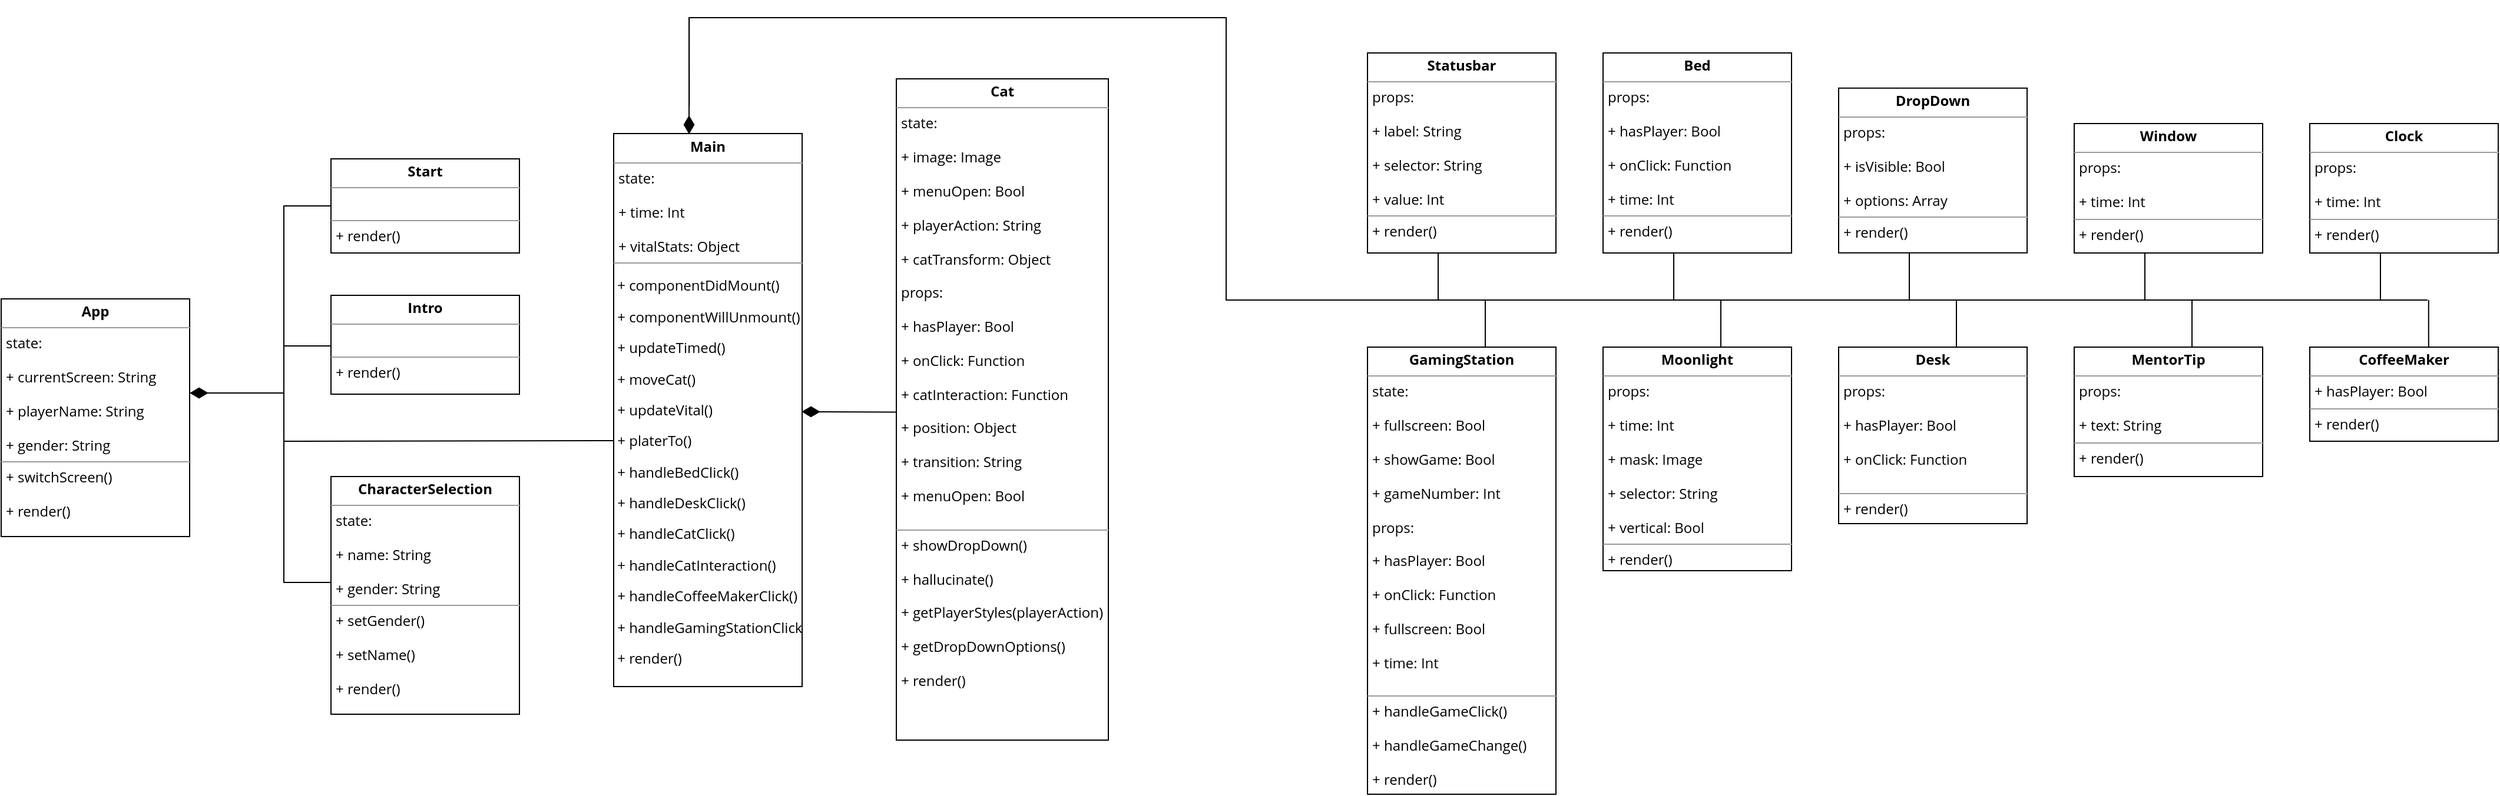 <mxfile version="10.8.4" type="device"><diagram id="bHCf6qRPcgZcxIVKN6c0" name="Page-1"><mxGraphModel dx="1884" dy="1068" grid="1" gridSize="10" guides="1" tooltips="1" connect="1" arrows="1" fold="1" page="1" pageScale="1" pageWidth="1169" pageHeight="827" math="0" shadow="0"><root><mxCell id="0"/><mxCell id="1" parent="0"/><mxCell id="n1wKkp5W9EY0zzlDqEjh-3" value="" style="edgeStyle=orthogonalEdgeStyle;rounded=0;orthogonalLoop=1;jettySize=auto;html=1;endArrow=none;endFill=0;" parent="1" target="YOmTZiaRgSVcXXH3Q7Ra-5" edge="1"><mxGeometry relative="1" as="geometry"><mxPoint x="320" y="410" as="sourcePoint"/><Array as="points"><mxPoint x="320" y="410"/><mxPoint x="320" y="573"/></Array></mxGeometry></mxCell><mxCell id="n1wKkp5W9EY0zzlDqEjh-5" style="edgeStyle=orthogonalEdgeStyle;rounded=0;orthogonalLoop=1;jettySize=auto;html=1;endArrow=none;endFill=0;" parent="1" target="YOmTZiaRgSVcXXH3Q7Ra-7" edge="1"><mxGeometry relative="1" as="geometry"><mxPoint x="320" y="400" as="sourcePoint"/><Array as="points"><mxPoint x="320" y="560"/></Array></mxGeometry></mxCell><mxCell id="n1wKkp5W9EY0zzlDqEjh-38" style="edgeStyle=orthogonalEdgeStyle;rounded=0;orthogonalLoop=1;jettySize=auto;html=1;entryX=0;entryY=0.5;entryDx=0;entryDy=0;endArrow=none;endFill=0;" parent="1" edge="1"><mxGeometry relative="1" as="geometry"><mxPoint x="320" y="414" as="sourcePoint"/><Array as="points"><mxPoint x="320" y="414"/><mxPoint x="320" y="477"/></Array><mxPoint x="360" y="359" as="targetPoint"/></mxGeometry></mxCell><mxCell id="YOmTZiaRgSVcXXH3Q7Ra-1" value="&lt;p style=&quot;margin: 0px ; margin-top: 4px ; text-align: center&quot;&gt;&lt;b&gt;App&lt;/b&gt;&lt;/p&gt;&lt;hr size=&quot;1&quot;&gt;&lt;p style=&quot;margin: 0px ; margin-left: 4px&quot;&gt;state:&lt;/p&gt;&lt;p style=&quot;margin: 0px ; margin-left: 4px&quot;&gt;&lt;br&gt;&lt;/p&gt;&lt;p style=&quot;margin: 0px ; margin-left: 4px&quot;&gt;+ currentScreen: String&lt;/p&gt;&lt;p style=&quot;margin: 0px ; margin-left: 4px&quot;&gt;&lt;span&gt;&lt;br&gt;&lt;/span&gt;&lt;/p&gt;&lt;p style=&quot;margin: 0px ; margin-left: 4px&quot;&gt;&lt;span&gt;+ playerName: String&lt;/span&gt;&lt;/p&gt;&lt;p style=&quot;margin: 0px ; margin-left: 4px&quot;&gt;&lt;span&gt;&lt;br&gt;&lt;/span&gt;&lt;/p&gt;&lt;p style=&quot;margin: 0px ; margin-left: 4px&quot;&gt;&lt;span&gt;+ gender: String&lt;/span&gt;&lt;/p&gt;&lt;hr size=&quot;1&quot;&gt;&lt;p style=&quot;margin: 0px ; margin-left: 4px&quot;&gt;+ switchScreen()&lt;/p&gt;&lt;p style=&quot;margin: 0px ; margin-left: 4px&quot;&gt;&lt;span&gt;&lt;br&gt;&lt;/span&gt;&lt;/p&gt;&lt;p style=&quot;margin: 0px ; margin-left: 4px&quot;&gt;&lt;span&gt;+ render()&lt;/span&gt;&lt;/p&gt;" style="verticalAlign=top;align=left;overflow=fill;fontSize=12;fontFamily=open sans;html=1;" parent="1" vertex="1"><mxGeometry x="80" y="319" width="160" height="202" as="geometry"/></mxCell><mxCell id="YOmTZiaRgSVcXXH3Q7Ra-5" value="&lt;p style=&quot;margin: 0px ; margin-top: 4px ; text-align: center&quot;&gt;&lt;b&gt;Start&lt;/b&gt;&lt;/p&gt;&lt;hr size=&quot;1&quot;&gt;&lt;p style=&quot;margin: 0px ; margin-left: 4px&quot;&gt;&lt;br&gt;&lt;/p&gt;&lt;hr size=&quot;1&quot;&gt;&lt;p style=&quot;margin: 0px ; margin-left: 4px&quot;&gt;+ render()&lt;/p&gt;" style="verticalAlign=top;align=left;overflow=fill;fontSize=12;fontFamily=open sans;html=1;" parent="1" vertex="1"><mxGeometry x="360" y="200" width="160" height="80" as="geometry"/></mxCell><mxCell id="YOmTZiaRgSVcXXH3Q7Ra-6" value="&lt;p style=&quot;margin: 0px ; margin-top: 4px ; text-align: center&quot;&gt;&lt;b&gt;Intro&lt;/b&gt;&lt;/p&gt;&lt;hr size=&quot;1&quot;&gt;&lt;p style=&quot;margin: 0px ; margin-left: 4px&quot;&gt;&lt;br&gt;&lt;/p&gt;&lt;hr size=&quot;1&quot;&gt;&lt;p style=&quot;margin: 0px ; margin-left: 4px&quot;&gt;&lt;span&gt;+ render()&lt;/span&gt;&lt;br&gt;&lt;/p&gt;" style="verticalAlign=top;align=left;overflow=fill;fontSize=12;fontFamily=open sans;html=1;" parent="1" vertex="1"><mxGeometry x="360" y="316" width="160" height="84" as="geometry"/></mxCell><mxCell id="YOmTZiaRgSVcXXH3Q7Ra-7" value="&lt;p style=&quot;margin: 0px ; margin-top: 4px ; text-align: center&quot;&gt;&lt;b&gt;CharacterSelection&lt;/b&gt;&lt;/p&gt;&lt;hr size=&quot;1&quot;&gt;&lt;p style=&quot;margin: 0px ; margin-left: 4px&quot;&gt;state:&lt;/p&gt;&lt;p style=&quot;margin: 0px ; margin-left: 4px&quot;&gt;&lt;br&gt;&lt;/p&gt;&lt;p style=&quot;margin: 0px ; margin-left: 4px&quot;&gt;&lt;span&gt;+ name: String&lt;/span&gt;&lt;br&gt;&lt;/p&gt;&lt;p style=&quot;margin: 0px ; margin-left: 4px&quot;&gt;&lt;span&gt;&lt;br&gt;&lt;/span&gt;&lt;/p&gt;&lt;p style=&quot;margin: 0px ; margin-left: 4px&quot;&gt;&lt;span&gt;+ gender: String&lt;/span&gt;&lt;/p&gt;&lt;hr size=&quot;1&quot;&gt;&lt;p style=&quot;margin: 0px ; margin-left: 4px&quot;&gt;+ setGender()&lt;/p&gt;&lt;p style=&quot;margin: 0px ; margin-left: 4px&quot;&gt;&lt;br&gt;&lt;/p&gt;&lt;p style=&quot;margin: 0px ; margin-left: 4px&quot;&gt;+ setName()&lt;/p&gt;&lt;p style=&quot;margin: 0px ; margin-left: 4px&quot;&gt;&lt;span&gt;&lt;br&gt;&lt;/span&gt;&lt;/p&gt;&lt;p style=&quot;margin: 0px ; margin-left: 4px&quot;&gt;&lt;span&gt;+ render()&lt;/span&gt;&lt;/p&gt;" style="verticalAlign=top;align=left;overflow=fill;fontSize=12;fontFamily=open sans;html=1;" parent="1" vertex="1"><mxGeometry x="360" y="470" width="160" height="202" as="geometry"/></mxCell><mxCell id="YOmTZiaRgSVcXXH3Q7Ra-12" value="&lt;p style=&quot;margin: 0px ; margin-top: 4px ; text-align: center&quot;&gt;&lt;b&gt;Statusbar&lt;/b&gt;&lt;/p&gt;&lt;hr size=&quot;1&quot;&gt;&lt;p style=&quot;margin: 0px ; margin-left: 4px&quot;&gt;&lt;span&gt;props:&lt;/span&gt;&lt;/p&gt;&lt;p style=&quot;margin: 0px ; margin-left: 4px&quot;&gt;&lt;span&gt;&lt;br&gt;&lt;/span&gt;&lt;/p&gt;&lt;p style=&quot;margin: 0px ; margin-left: 4px&quot;&gt;&lt;span&gt;+ label: String&lt;/span&gt;&lt;/p&gt;&lt;p style=&quot;margin: 0px ; margin-left: 4px&quot;&gt;&lt;span&gt;&lt;br&gt;&lt;/span&gt;&lt;/p&gt;&lt;p style=&quot;margin: 0px ; margin-left: 4px&quot;&gt;&lt;span&gt;+ selector: String&lt;/span&gt;&lt;/p&gt;&lt;p style=&quot;margin: 0px ; margin-left: 4px&quot;&gt;&lt;span&gt;&lt;br&gt;&lt;/span&gt;&lt;/p&gt;&lt;p style=&quot;margin: 0px ; margin-left: 4px&quot;&gt;&lt;span&gt;+ value: Int&lt;/span&gt;&lt;/p&gt;&lt;hr size=&quot;1&quot;&gt;&lt;p style=&quot;margin: 0px ; margin-left: 4px&quot;&gt;&lt;span&gt;+ render()&lt;/span&gt;&lt;br&gt;&lt;/p&gt;" style="verticalAlign=top;align=left;overflow=fill;fontSize=12;fontFamily=open sans;html=1;" parent="1" vertex="1"><mxGeometry x="1240" y="110" width="160" height="170" as="geometry"/></mxCell><mxCell id="YOmTZiaRgSVcXXH3Q7Ra-14" value="&lt;p style=&quot;margin: 0px ; margin-top: 4px ; text-align: center&quot;&gt;&lt;b&gt;MentorTip&lt;/b&gt;&lt;/p&gt;&lt;hr size=&quot;1&quot;&gt;&lt;p style=&quot;margin: 0px ; margin-left: 4px&quot;&gt;&lt;span&gt;props:&lt;/span&gt;&lt;/p&gt;&lt;p style=&quot;margin: 0px ; margin-left: 4px&quot;&gt;&lt;span&gt;&lt;br&gt;&lt;/span&gt;&lt;/p&gt;&lt;p style=&quot;margin: 0px ; margin-left: 4px&quot;&gt;&lt;span&gt;+ text: String&lt;/span&gt;&lt;/p&gt;&lt;hr size=&quot;1&quot;&gt;&lt;p style=&quot;margin: 0px ; margin-left: 4px&quot;&gt;&lt;span&gt;+ render()&lt;/span&gt;&lt;br&gt;&lt;/p&gt;" style="verticalAlign=top;align=left;overflow=fill;fontSize=12;fontFamily=open sans;html=1;" parent="1" vertex="1"><mxGeometry x="1840" y="360" width="160" height="110" as="geometry"/></mxCell><mxCell id="YOmTZiaRgSVcXXH3Q7Ra-15" value="&lt;p style=&quot;margin: 0px ; margin-top: 4px ; text-align: center&quot;&gt;&lt;b&gt;GamingStation&lt;/b&gt;&lt;/p&gt;&lt;hr size=&quot;1&quot;&gt;&lt;p style=&quot;margin: 0px ; margin-left: 4px&quot;&gt;&lt;span&gt;state:&lt;/span&gt;&lt;/p&gt;&lt;p style=&quot;margin: 0px ; margin-left: 4px&quot;&gt;&lt;span&gt;&lt;br&gt;&lt;/span&gt;&lt;/p&gt;&lt;p style=&quot;margin: 0px ; margin-left: 4px&quot;&gt;&lt;span&gt;+ fullscreen: Bool&lt;/span&gt;&lt;/p&gt;&lt;p style=&quot;margin: 0px ; margin-left: 4px&quot;&gt;&lt;br&gt;&lt;/p&gt;&lt;p style=&quot;margin: 0px ; margin-left: 4px&quot;&gt;+ showGame: Bool&lt;/p&gt;&lt;p style=&quot;margin: 0px ; margin-left: 4px&quot;&gt;&lt;br&gt;&lt;/p&gt;&lt;p style=&quot;margin: 0px ; margin-left: 4px&quot;&gt;+ gameNumber: Int&lt;/p&gt;&lt;p style=&quot;margin: 0px ; margin-left: 4px&quot;&gt;&lt;br&gt;&lt;/p&gt;&lt;p style=&quot;margin: 0px ; margin-left: 4px&quot;&gt;props:&lt;/p&gt;&lt;p style=&quot;margin: 0px ; margin-left: 4px&quot;&gt;&lt;br&gt;&lt;/p&gt;&lt;p style=&quot;margin: 0px ; margin-left: 4px&quot;&gt;+ hasPlayer: Bool&lt;/p&gt;&lt;p style=&quot;margin: 0px ; margin-left: 4px&quot;&gt;&lt;br&gt;&lt;/p&gt;&lt;p style=&quot;margin: 0px ; margin-left: 4px&quot;&gt;+ onClick: Function&lt;/p&gt;&lt;p style=&quot;margin: 0px ; margin-left: 4px&quot;&gt;&lt;br&gt;&lt;/p&gt;&lt;p style=&quot;margin: 0px ; margin-left: 4px&quot;&gt;+ fullscreen: Bool&lt;/p&gt;&lt;p style=&quot;margin: 0px ; margin-left: 4px&quot;&gt;&lt;br&gt;&lt;/p&gt;&lt;p style=&quot;margin: 0px ; margin-left: 4px&quot;&gt;+ time: Int&lt;/p&gt;&lt;p style=&quot;margin: 0px ; margin-left: 4px&quot;&gt;&lt;br&gt;&lt;/p&gt;&lt;hr size=&quot;1&quot;&gt;&lt;p style=&quot;margin: 0px ; margin-left: 4px&quot;&gt;&lt;span&gt;+ handleGameClick()&lt;/span&gt;&lt;/p&gt;&lt;p style=&quot;margin: 0px ; margin-left: 4px&quot;&gt;&lt;span&gt;&lt;br&gt;&lt;/span&gt;&lt;/p&gt;&lt;p style=&quot;margin: 0px ; margin-left: 4px&quot;&gt;&lt;span&gt;+ handleGameChange()&lt;/span&gt;&lt;/p&gt;&lt;p style=&quot;margin: 0px ; margin-left: 4px&quot;&gt;&lt;span&gt;&lt;br&gt;&lt;/span&gt;&lt;/p&gt;&lt;p style=&quot;margin: 0px ; margin-left: 4px&quot;&gt;&lt;span&gt;+ r&lt;/span&gt;&lt;span&gt;ender()&lt;/span&gt;&lt;/p&gt;" style="verticalAlign=top;align=left;overflow=fill;fontSize=12;fontFamily=open sans;html=1;" parent="1" vertex="1"><mxGeometry x="1240" y="360" width="160" height="380" as="geometry"/></mxCell><mxCell id="YOmTZiaRgSVcXXH3Q7Ra-16" value="&lt;p style=&quot;margin: 0px ; margin-top: 4px ; text-align: center&quot;&gt;&lt;b&gt;Cat&lt;/b&gt;&lt;/p&gt;&lt;hr size=&quot;1&quot;&gt;&lt;p style=&quot;margin: 0px ; margin-left: 4px&quot;&gt;&lt;span&gt;state:&lt;/span&gt;&lt;/p&gt;&lt;p style=&quot;margin: 0px ; margin-left: 4px&quot;&gt;&lt;span&gt;&lt;br&gt;&lt;/span&gt;&lt;/p&gt;&lt;p style=&quot;margin: 0px ; margin-left: 4px&quot;&gt;&lt;span&gt;+ image: Image&lt;/span&gt;&lt;br&gt;&lt;/p&gt;&lt;p style=&quot;margin: 0px ; margin-left: 4px&quot;&gt;&lt;span&gt;&lt;br&gt;&lt;/span&gt;&lt;/p&gt;&lt;p style=&quot;margin: 0px ; margin-left: 4px&quot;&gt;&lt;span&gt;+ menuOpen: Bool&lt;/span&gt;&lt;/p&gt;&lt;p style=&quot;margin: 0px ; margin-left: 4px&quot;&gt;&lt;span&gt;&lt;br&gt;&lt;/span&gt;&lt;/p&gt;&lt;p style=&quot;margin: 0px ; margin-left: 4px&quot;&gt;+ playerAction: String&lt;/p&gt;&lt;p style=&quot;margin: 0px ; margin-left: 4px&quot;&gt;&lt;br&gt;&lt;/p&gt;&lt;p style=&quot;margin: 0px ; margin-left: 4px&quot;&gt;+ catTransform: Object&lt;/p&gt;&lt;p style=&quot;margin: 0px ; margin-left: 4px&quot;&gt;&lt;br&gt;&lt;/p&gt;&lt;p style=&quot;margin: 0px ; margin-left: 4px&quot;&gt;props:&lt;/p&gt;&lt;p style=&quot;margin: 0px ; margin-left: 4px&quot;&gt;&lt;br&gt;&lt;/p&gt;&lt;p style=&quot;margin: 0px ; margin-left: 4px&quot;&gt;+ hasPlayer: Bool&lt;/p&gt;&lt;p style=&quot;margin: 0px ; margin-left: 4px&quot;&gt;&amp;nbsp;&lt;/p&gt;&lt;p style=&quot;margin: 0px ; margin-left: 4px&quot;&gt;+ onClick: Function&lt;/p&gt;&lt;p style=&quot;margin: 0px ; margin-left: 4px&quot;&gt;&lt;br&gt;&lt;/p&gt;&lt;p style=&quot;margin: 0px ; margin-left: 4px&quot;&gt;+ catInteraction: Function&lt;/p&gt;&lt;p style=&quot;margin: 0px ; margin-left: 4px&quot;&gt;&lt;br&gt;&lt;/p&gt;&lt;p style=&quot;margin: 0px ; margin-left: 4px&quot;&gt;+ position: Object&lt;/p&gt;&lt;p style=&quot;margin: 0px ; margin-left: 4px&quot;&gt;&lt;br&gt;&lt;/p&gt;&lt;p style=&quot;margin: 0px ; margin-left: 4px&quot;&gt;+ transition: String&lt;/p&gt;&lt;p style=&quot;margin: 0px ; margin-left: 4px&quot;&gt;&lt;br&gt;&lt;/p&gt;&lt;p style=&quot;margin: 0px ; margin-left: 4px&quot;&gt;+ menuOpen: Bool&lt;/p&gt;&lt;p style=&quot;margin: 0px ; margin-left: 4px&quot;&gt;&lt;br&gt;&lt;/p&gt;&lt;hr size=&quot;1&quot;&gt;&lt;p style=&quot;margin: 0px ; margin-left: 4px&quot;&gt;&lt;span&gt;+ showDropDown()&lt;/span&gt;&lt;/p&gt;&lt;p style=&quot;margin: 0px ; margin-left: 4px&quot;&gt;&lt;span&gt;&lt;br&gt;&lt;/span&gt;&lt;/p&gt;&lt;p style=&quot;margin: 0px ; margin-left: 4px&quot;&gt;&lt;span&gt;+ hallucinate()&lt;/span&gt;&lt;/p&gt;&lt;p style=&quot;margin: 0px ; margin-left: 4px&quot;&gt;&lt;span&gt;&lt;br&gt;&lt;/span&gt;&lt;/p&gt;&lt;p style=&quot;margin: 0px ; margin-left: 4px&quot;&gt;&lt;span&gt;+ getPlayerStyles(playerAction)&lt;/span&gt;&lt;/p&gt;&lt;p style=&quot;margin: 0px ; margin-left: 4px&quot;&gt;&lt;span&gt;&lt;br&gt;&lt;/span&gt;&lt;/p&gt;&lt;p style=&quot;margin: 0px ; margin-left: 4px&quot;&gt;&lt;span&gt;+ getDropDownOptions()&lt;/span&gt;&lt;/p&gt;&lt;p style=&quot;margin: 0px ; margin-left: 4px&quot;&gt;&lt;span&gt;&lt;br&gt;&lt;/span&gt;&lt;/p&gt;&lt;p style=&quot;margin: 0px ; margin-left: 4px&quot;&gt;&lt;span&gt;+ render()&lt;/span&gt;&lt;/p&gt;&lt;p style=&quot;margin: 0px ; margin-left: 4px&quot;&gt;&lt;span&gt;&lt;br&gt;&lt;/span&gt;&lt;/p&gt;" style="verticalAlign=top;align=left;overflow=fill;fontSize=12;fontFamily=open sans;html=1;" parent="1" vertex="1"><mxGeometry x="840" y="132" width="180" height="562" as="geometry"/></mxCell><mxCell id="YOmTZiaRgSVcXXH3Q7Ra-17" value="&lt;p style=&quot;margin: 0px ; margin-top: 4px ; text-align: center&quot;&gt;&lt;b&gt;Bed&lt;/b&gt;&lt;/p&gt;&lt;hr size=&quot;1&quot;&gt;&lt;p style=&quot;margin: 0px ; margin-left: 4px&quot;&gt;&lt;span&gt;props:&lt;/span&gt;&lt;/p&gt;&lt;p style=&quot;margin: 0px ; margin-left: 4px&quot;&gt;&lt;span&gt;&lt;br&gt;&lt;/span&gt;&lt;/p&gt;&lt;p style=&quot;margin: 0px ; margin-left: 4px&quot;&gt;&lt;span&gt;+ hasPlayer: Bool&lt;/span&gt;&lt;/p&gt;&lt;p style=&quot;margin: 0px ; margin-left: 4px&quot;&gt;&lt;span&gt;&lt;br&gt;&lt;/span&gt;&lt;/p&gt;&lt;p style=&quot;margin: 0px ; margin-left: 4px&quot;&gt;&lt;span&gt;+ onClick: Function&lt;/span&gt;&lt;/p&gt;&lt;p style=&quot;margin: 0px ; margin-left: 4px&quot;&gt;&lt;span&gt;&lt;br&gt;&lt;/span&gt;&lt;/p&gt;&lt;p style=&quot;margin: 0px ; margin-left: 4px&quot;&gt;&lt;span&gt;+ time: Int&lt;/span&gt;&lt;/p&gt;&lt;hr size=&quot;1&quot;&gt;&lt;p style=&quot;margin: 0px ; margin-left: 4px&quot;&gt;&lt;span&gt;+ render()&lt;/span&gt;&lt;br&gt;&lt;/p&gt;" style="verticalAlign=top;align=left;overflow=fill;fontSize=12;fontFamily=open sans;html=1;" parent="1" vertex="1"><mxGeometry x="1440" y="110" width="160" height="170" as="geometry"/></mxCell><mxCell id="YOmTZiaRgSVcXXH3Q7Ra-18" value="&lt;p style=&quot;margin: 0px ; margin-top: 4px ; text-align: center&quot;&gt;&lt;b&gt;Clock&lt;/b&gt;&lt;/p&gt;&lt;hr size=&quot;1&quot;&gt;&lt;p style=&quot;margin: 0px ; margin-left: 4px&quot;&gt;&lt;span&gt;props:&lt;/span&gt;&lt;/p&gt;&lt;p style=&quot;margin: 0px ; margin-left: 4px&quot;&gt;&lt;span&gt;&lt;br&gt;&lt;/span&gt;&lt;/p&gt;&lt;p style=&quot;margin: 0px ; margin-left: 4px&quot;&gt;+ time: Int&lt;/p&gt;&lt;hr size=&quot;1&quot;&gt;&lt;p style=&quot;margin: 0px ; margin-left: 4px&quot;&gt;&lt;span&gt;+ render()&lt;/span&gt;&lt;br&gt;&lt;/p&gt;" style="verticalAlign=top;align=left;overflow=fill;fontSize=12;fontFamily=open sans;html=1;" parent="1" vertex="1"><mxGeometry x="2040" y="170" width="160" height="110" as="geometry"/></mxCell><mxCell id="n1wKkp5W9EY0zzlDqEjh-35" style="edgeStyle=orthogonalEdgeStyle;rounded=0;orthogonalLoop=1;jettySize=auto;html=1;entryX=0.5;entryY=1;entryDx=0;entryDy=0;endArrow=none;endFill=0;" parent="1" source="YOmTZiaRgSVcXXH3Q7Ra-19" target="YOmTZiaRgSVcXXH3Q7Ra-12" edge="1"><mxGeometry relative="1" as="geometry"><Array as="points"><mxPoint x="664" y="80"/><mxPoint x="1120" y="80"/><mxPoint x="1120" y="320"/><mxPoint x="1300" y="320"/><mxPoint x="1300" y="280"/></Array></mxGeometry></mxCell><mxCell id="YOmTZiaRgSVcXXH3Q7Ra-19" value="&lt;p style=&quot;margin: 0px ; margin-top: 4px ; text-align: center&quot;&gt;&lt;b&gt;Main&lt;/b&gt;&lt;br&gt;&lt;/p&gt;&lt;hr size=&quot;1&quot;&gt;&lt;p style=&quot;margin: 0px ; margin-left: 4px&quot;&gt;&lt;span&gt;state:&lt;/span&gt;&lt;/p&gt;&lt;p style=&quot;margin: 0px ; margin-left: 4px&quot;&gt;&lt;span&gt;&lt;br&gt;&lt;/span&gt;&lt;/p&gt;&lt;p style=&quot;margin: 0px ; margin-left: 4px&quot;&gt;&lt;span&gt;+ time: Int&lt;/span&gt;&lt;/p&gt;&lt;p style=&quot;margin: 0px ; margin-left: 4px&quot;&gt;&lt;br&gt;&lt;/p&gt;&lt;p style=&quot;margin: 0px ; margin-left: 4px&quot;&gt;+ vitalStats: Object&lt;/p&gt;&lt;hr size=&quot;1&quot;&gt;&lt;p&gt;&amp;nbsp;+ componentDidMount()&lt;/p&gt;&lt;p&gt;&amp;nbsp;+&amp;nbsp;componentWillUnmount()&lt;/p&gt;&lt;p&gt;&amp;nbsp;+ updateTimed()&lt;br&gt;&lt;/p&gt;&lt;p&gt;&amp;nbsp;+ moveCat()&lt;/p&gt;&lt;p&gt;&amp;nbsp;+ updateVital()&lt;br&gt;&lt;/p&gt;&lt;p&gt;&amp;nbsp;+ platerTo()&lt;br&gt;&lt;/p&gt;&lt;p&gt;&amp;nbsp;+ handleBedClick()&lt;/p&gt;&lt;p&gt;&amp;nbsp;+ handleDeskClick()&lt;br&gt;&lt;/p&gt;&lt;p&gt;&amp;nbsp;+ handleCatClick()&lt;/p&gt;&lt;p&gt;&amp;nbsp;+ handleCatInteraction()&lt;/p&gt;&lt;p&gt;&amp;nbsp;+ handleCoffeeMakerClick()&lt;/p&gt;&lt;p&gt;&amp;nbsp;+ handleGamingStationClick()&lt;/p&gt;&lt;p&gt;&amp;nbsp;+ render()&lt;/p&gt;" style="verticalAlign=top;align=left;overflow=fill;fontSize=12;fontFamily=open sans;html=1;" parent="1" vertex="1"><mxGeometry x="600" y="178.5" width="160" height="470" as="geometry"/></mxCell><mxCell id="YOmTZiaRgSVcXXH3Q7Ra-23" value="&lt;p style=&quot;margin: 0px ; margin-top: 4px ; text-align: center&quot;&gt;&lt;b&gt;Desk&lt;/b&gt;&lt;/p&gt;&lt;hr size=&quot;1&quot;&gt;&lt;p style=&quot;margin: 0px ; margin-left: 4px&quot;&gt;&lt;span&gt;props:&lt;/span&gt;&lt;/p&gt;&lt;p style=&quot;margin: 0px ; margin-left: 4px&quot;&gt;&lt;span&gt;&lt;br&gt;&lt;/span&gt;&lt;/p&gt;&lt;p style=&quot;margin: 0px ; margin-left: 4px&quot;&gt;&lt;span&gt;+ hasPlayer: Bool&lt;/span&gt;&lt;/p&gt;&lt;p style=&quot;margin: 0px ; margin-left: 4px&quot;&gt;&lt;span&gt;&lt;br&gt;&lt;/span&gt;&lt;/p&gt;&lt;p style=&quot;margin: 0px ; margin-left: 4px&quot;&gt;&lt;span&gt;+ onClick: Function&lt;/span&gt;&lt;/p&gt;&lt;p style=&quot;margin: 0px ; margin-left: 4px&quot;&gt;&lt;span&gt;&lt;br&gt;&lt;/span&gt;&lt;/p&gt;&lt;hr size=&quot;1&quot;&gt;&lt;p style=&quot;margin: 0px ; margin-left: 4px&quot;&gt;&lt;span&gt;+ render()&lt;/span&gt;&lt;br&gt;&lt;/p&gt;" style="verticalAlign=top;align=left;overflow=fill;fontSize=12;fontFamily=open sans;html=1;" parent="1" vertex="1"><mxGeometry x="1640" y="360" width="160" height="150" as="geometry"/></mxCell><mxCell id="YOmTZiaRgSVcXXH3Q7Ra-24" value="&lt;p style=&quot;margin: 0px ; margin-top: 4px ; text-align: center&quot;&gt;&lt;b&gt;Window&lt;/b&gt;&lt;/p&gt;&lt;hr size=&quot;1&quot;&gt;&lt;p style=&quot;margin: 0px ; margin-left: 4px&quot;&gt;&lt;span&gt;props:&lt;/span&gt;&lt;/p&gt;&lt;p style=&quot;margin: 0px ; margin-left: 4px&quot;&gt;&lt;span&gt;&lt;br&gt;&lt;/span&gt;&lt;/p&gt;&lt;p style=&quot;margin: 0px ; margin-left: 4px&quot;&gt;&lt;span&gt;+ time: Int&lt;/span&gt;&lt;/p&gt;&lt;hr size=&quot;1&quot;&gt;&lt;p style=&quot;margin: 0px ; margin-left: 4px&quot;&gt;&lt;span&gt;+ render()&lt;/span&gt;&lt;br&gt;&lt;/p&gt;" style="verticalAlign=top;align=left;overflow=fill;fontSize=12;fontFamily=open sans;html=1;" parent="1" vertex="1"><mxGeometry x="1840" y="170" width="160" height="110" as="geometry"/></mxCell><mxCell id="YOmTZiaRgSVcXXH3Q7Ra-25" value="&lt;p style=&quot;margin: 0px ; margin-top: 4px ; text-align: center&quot;&gt;&lt;b&gt;CoffeeMaker&lt;/b&gt;&lt;/p&gt;&lt;hr size=&quot;1&quot;&gt;&lt;p style=&quot;margin: 0px ; margin-left: 4px&quot;&gt;&lt;span&gt;+ hasPlayer: Bool&lt;br&gt;&lt;/span&gt;&lt;/p&gt;&lt;hr size=&quot;1&quot;&gt;&lt;p style=&quot;margin: 0px ; margin-left: 4px&quot;&gt;&lt;span&gt;+ render()&lt;/span&gt;&lt;br&gt;&lt;/p&gt;" style="verticalAlign=top;align=left;overflow=fill;fontSize=12;fontFamily=open sans;html=1;" parent="1" vertex="1"><mxGeometry x="2040" y="360" width="160" height="80" as="geometry"/></mxCell><mxCell id="YOmTZiaRgSVcXXH3Q7Ra-31" value="&lt;p style=&quot;margin: 0px ; margin-top: 4px ; text-align: center&quot;&gt;&lt;b&gt;DropDown&lt;/b&gt;&lt;/p&gt;&lt;hr size=&quot;1&quot;&gt;&lt;p style=&quot;margin: 0px ; margin-left: 4px&quot;&gt;props:&lt;/p&gt;&lt;p style=&quot;margin: 0px ; margin-left: 4px&quot;&gt;&lt;br&gt;&lt;/p&gt;&lt;p style=&quot;margin: 0px ; margin-left: 4px&quot;&gt;&lt;span&gt;+ isVisible: Bool&lt;/span&gt;&lt;br&gt;&lt;/p&gt;&lt;p style=&quot;margin: 0px ; margin-left: 4px&quot;&gt;&lt;span&gt;&lt;br&gt;&lt;/span&gt;&lt;/p&gt;&lt;p style=&quot;margin: 0px ; margin-left: 4px&quot;&gt;&lt;span&gt;+ options: Array&lt;/span&gt;&lt;/p&gt;&lt;hr size=&quot;1&quot;&gt;&lt;p style=&quot;margin: 0px ; margin-left: 4px&quot;&gt;&lt;span&gt;+ render()&lt;/span&gt;&lt;br&gt;&lt;/p&gt;" style="verticalAlign=top;align=left;overflow=fill;fontSize=12;fontFamily=open sans;html=1;" parent="1" vertex="1"><mxGeometry x="1640" y="139.889" width="160" height="140" as="geometry"/></mxCell><mxCell id="YOmTZiaRgSVcXXH3Q7Ra-32" value="&lt;p style=&quot;margin: 0px ; margin-top: 4px ; text-align: center&quot;&gt;&lt;b&gt;Moonlight&lt;/b&gt;&lt;/p&gt;&lt;hr size=&quot;1&quot;&gt;&lt;p style=&quot;margin: 0px ; margin-left: 4px&quot;&gt;props:&lt;/p&gt;&lt;p style=&quot;margin: 0px ; margin-left: 4px&quot;&gt;&lt;br&gt;&lt;/p&gt;&lt;p style=&quot;margin: 0px ; margin-left: 4px&quot;&gt;&lt;span&gt;+ time: Int&lt;/span&gt;&lt;br&gt;&lt;/p&gt;&lt;p style=&quot;margin: 0px ; margin-left: 4px&quot;&gt;&lt;span&gt;&lt;br&gt;&lt;/span&gt;&lt;/p&gt;&lt;p style=&quot;margin: 0px ; margin-left: 4px&quot;&gt;&lt;span&gt;+ mask: Image&lt;/span&gt;&lt;/p&gt;&lt;p style=&quot;margin: 0px ; margin-left: 4px&quot;&gt;&lt;span&gt;&lt;br&gt;&lt;/span&gt;&lt;/p&gt;&lt;p style=&quot;margin: 0px ; margin-left: 4px&quot;&gt;&lt;span&gt;+ selector: String&lt;/span&gt;&lt;/p&gt;&lt;p style=&quot;margin: 0px ; margin-left: 4px&quot;&gt;&lt;span&gt;&lt;br&gt;&lt;/span&gt;&lt;/p&gt;&lt;p style=&quot;margin: 0px ; margin-left: 4px&quot;&gt;&lt;span&gt;+ vertical: Bool&lt;/span&gt;&lt;/p&gt;&lt;hr size=&quot;1&quot;&gt;&lt;p style=&quot;margin: 0px ; margin-left: 4px&quot;&gt;&lt;span&gt;+ render()&lt;/span&gt;&lt;br&gt;&lt;/p&gt;" style="verticalAlign=top;align=left;overflow=fill;fontSize=12;fontFamily=open sans;html=1;" parent="1" vertex="1"><mxGeometry x="1440" y="360" width="160" height="190" as="geometry"/></mxCell><mxCell id="n1wKkp5W9EY0zzlDqEjh-36" style="edgeStyle=orthogonalEdgeStyle;rounded=0;orthogonalLoop=1;jettySize=auto;html=1;entryX=0.5;entryY=0;entryDx=0;entryDy=0;startArrow=diamondThin;startFill=1;startSize=13;endArrow=none;endFill=0;" parent="1" target="YOmTZiaRgSVcXXH3Q7Ra-15" edge="1"><mxGeometry relative="1" as="geometry"><mxPoint x="664" y="179" as="sourcePoint"/><mxPoint x="1350.059" y="260.235" as="targetPoint"/><Array as="points"><mxPoint x="664" y="80"/><mxPoint x="1120" y="80"/><mxPoint x="1120" y="320"/><mxPoint x="1340" y="320"/><mxPoint x="1340" y="360"/></Array></mxGeometry></mxCell><mxCell id="n1wKkp5W9EY0zzlDqEjh-37" style="edgeStyle=orthogonalEdgeStyle;rounded=0;orthogonalLoop=1;jettySize=auto;html=1;exitX=0.5;exitY=0;exitDx=0;exitDy=0;entryX=0.5;entryY=1;entryDx=0;entryDy=0;endArrow=none;endFill=0;startSize=6;" parent="1" target="YOmTZiaRgSVcXXH3Q7Ra-17" edge="1"><mxGeometry relative="1" as="geometry"><mxPoint x="664.143" y="155.286" as="sourcePoint"/><mxPoint x="1567" y="290" as="targetPoint"/><Array as="points"><mxPoint x="664" y="80"/><mxPoint x="1120" y="80"/><mxPoint x="1120" y="320"/><mxPoint x="1500" y="320"/><mxPoint x="1500" y="280"/></Array></mxGeometry></mxCell><mxCell id="n1wKkp5W9EY0zzlDqEjh-50" value="" style="endArrow=none;html=1;rounded=0;jumpSize=1;endFill=0;startArrow=none;startFill=0;strokeWidth=1;startSize=6;" parent="1" edge="1"><mxGeometry width="50" height="50" relative="1" as="geometry"><mxPoint x="320" y="440" as="sourcePoint"/><mxPoint x="600" y="439.5" as="targetPoint"/></mxGeometry></mxCell><mxCell id="n1wKkp5W9EY0zzlDqEjh-56" value="" style="endArrow=none;html=1;exitX=0.997;exitY=0.503;exitDx=0;exitDy=0;exitPerimeter=0;entryX=0;entryY=0.504;entryDx=0;entryDy=0;entryPerimeter=0;endFill=0;startArrow=diamondThin;startFill=1;startSize=13;" parent="1" source="YOmTZiaRgSVcXXH3Q7Ra-19" target="YOmTZiaRgSVcXXH3Q7Ra-16" edge="1"><mxGeometry width="50" height="50" relative="1" as="geometry"><mxPoint x="780" y="440" as="sourcePoint"/><mxPoint x="820" y="415" as="targetPoint"/></mxGeometry></mxCell><mxCell id="n1wKkp5W9EY0zzlDqEjh-62" value="" style="endArrow=none;html=1;" parent="1" edge="1"><mxGeometry width="50" height="50" relative="1" as="geometry"><mxPoint x="1490" y="320" as="sourcePoint"/><mxPoint x="1920" y="320" as="targetPoint"/></mxGeometry></mxCell><mxCell id="n1wKkp5W9EY0zzlDqEjh-64" value="" style="endArrow=none;html=1;edgeStyle=orthogonalEdgeStyle;endFill=0;" parent="1" edge="1"><mxGeometry width="50" height="50" relative="1" as="geometry"><mxPoint x="1700" y="320" as="sourcePoint"/><mxPoint x="1700" y="280" as="targetPoint"/></mxGeometry></mxCell><mxCell id="n1wKkp5W9EY0zzlDqEjh-68" value="" style="endArrow=none;html=1;" parent="1" edge="1"><mxGeometry width="50" height="50" relative="1" as="geometry"><mxPoint x="1920" y="320" as="sourcePoint"/><mxPoint x="2140" y="320" as="targetPoint"/></mxGeometry></mxCell><mxCell id="zGBfddM0ZBS_2PbLVbU_-4" value="" style="endArrow=none;html=1;rounded=0;jumpSize=1;endFill=0;startArrow=diamondThin;startFill=1;strokeWidth=1;startSize=13;" parent="1" edge="1"><mxGeometry width="50" height="50" relative="1" as="geometry"><mxPoint x="240" y="399" as="sourcePoint"/><mxPoint x="320" y="399" as="targetPoint"/></mxGeometry></mxCell><mxCell id="zGBfddM0ZBS_2PbLVbU_-5" value="" style="endArrow=none;html=1;entryX=0.5;entryY=0;entryDx=0;entryDy=0;edgeStyle=orthogonalEdgeStyle;endFill=0;" parent="1" edge="1"><mxGeometry width="50" height="50" relative="1" as="geometry"><mxPoint x="1540" y="320" as="sourcePoint"/><mxPoint x="1540" y="360" as="targetPoint"/><Array as="points"><mxPoint x="1540" y="340"/><mxPoint x="1540" y="340"/></Array></mxGeometry></mxCell><mxCell id="zGBfddM0ZBS_2PbLVbU_-6" value="" style="endArrow=none;html=1;entryX=0.5;entryY=0;entryDx=0;entryDy=0;edgeStyle=orthogonalEdgeStyle;endFill=0;" parent="1" edge="1"><mxGeometry width="50" height="50" relative="1" as="geometry"><mxPoint x="1740" y="320" as="sourcePoint"/><mxPoint x="1740" y="360" as="targetPoint"/><Array as="points"><mxPoint x="1740" y="340"/><mxPoint x="1740" y="340"/></Array></mxGeometry></mxCell><mxCell id="zGBfddM0ZBS_2PbLVbU_-7" value="" style="endArrow=none;html=1;entryX=0.5;entryY=0;entryDx=0;entryDy=0;edgeStyle=orthogonalEdgeStyle;endFill=0;" parent="1" edge="1"><mxGeometry width="50" height="50" relative="1" as="geometry"><mxPoint x="1900" y="280" as="sourcePoint"/><mxPoint x="1900" y="320" as="targetPoint"/><Array as="points"><mxPoint x="1900" y="300"/><mxPoint x="1900" y="300"/></Array></mxGeometry></mxCell><mxCell id="zGBfddM0ZBS_2PbLVbU_-8" value="" style="endArrow=none;html=1;entryX=0.5;entryY=0;entryDx=0;entryDy=0;edgeStyle=orthogonalEdgeStyle;endFill=0;" parent="1" edge="1"><mxGeometry width="50" height="50" relative="1" as="geometry"><mxPoint x="1940" y="320" as="sourcePoint"/><mxPoint x="1940" y="360" as="targetPoint"/><Array as="points"><mxPoint x="1940" y="340"/><mxPoint x="1940" y="340"/></Array></mxGeometry></mxCell><mxCell id="zGBfddM0ZBS_2PbLVbU_-9" value="" style="endArrow=none;html=1;entryX=0.5;entryY=0;entryDx=0;entryDy=0;edgeStyle=orthogonalEdgeStyle;endFill=0;" parent="1" edge="1"><mxGeometry width="50" height="50" relative="1" as="geometry"><mxPoint x="2140.914" y="320" as="sourcePoint"/><mxPoint x="2140.914" y="360" as="targetPoint"/><Array as="points"><mxPoint x="2140.914" y="340"/><mxPoint x="2140.914" y="340"/></Array></mxGeometry></mxCell><mxCell id="zGBfddM0ZBS_2PbLVbU_-10" value="" style="endArrow=none;html=1;entryX=0.5;entryY=0;entryDx=0;entryDy=0;edgeStyle=orthogonalEdgeStyle;endFill=0;" parent="1" edge="1"><mxGeometry width="50" height="50" relative="1" as="geometry"><mxPoint x="2100" y="280" as="sourcePoint"/><mxPoint x="2100" y="320" as="targetPoint"/><Array as="points"><mxPoint x="2100" y="300"/><mxPoint x="2100" y="300"/></Array></mxGeometry></mxCell></root></mxGraphModel></diagram></mxfile>